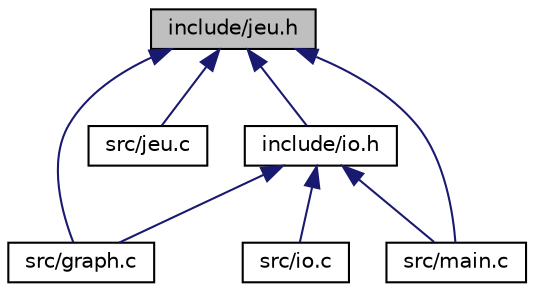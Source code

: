 digraph "include/jeu.h"
{
  edge [fontname="Helvetica",fontsize="10",labelfontname="Helvetica",labelfontsize="10"];
  node [fontname="Helvetica",fontsize="10",shape=record];
  Node5 [label="include/jeu.h",height=0.2,width=0.4,color="black", fillcolor="grey75", style="filled", fontcolor="black"];
  Node5 -> Node6 [dir="back",color="midnightblue",fontsize="10",style="solid"];
  Node6 [label="src/graph.c",height=0.2,width=0.4,color="black", fillcolor="white", style="filled",URL="$graph_8c.html"];
  Node5 -> Node7 [dir="back",color="midnightblue",fontsize="10",style="solid"];
  Node7 [label="src/jeu.c",height=0.2,width=0.4,color="black", fillcolor="white", style="filled",URL="$jeu_8c.html"];
  Node5 -> Node8 [dir="back",color="midnightblue",fontsize="10",style="solid"];
  Node8 [label="src/main.c",height=0.2,width=0.4,color="black", fillcolor="white", style="filled",URL="$main_8c.html"];
  Node5 -> Node9 [dir="back",color="midnightblue",fontsize="10",style="solid"];
  Node9 [label="include/io.h",height=0.2,width=0.4,color="black", fillcolor="white", style="filled",URL="$io_8h.html"];
  Node9 -> Node6 [dir="back",color="midnightblue",fontsize="10",style="solid"];
  Node9 -> Node10 [dir="back",color="midnightblue",fontsize="10",style="solid"];
  Node10 [label="src/io.c",height=0.2,width=0.4,color="black", fillcolor="white", style="filled",URL="$io_8c.html"];
  Node9 -> Node8 [dir="back",color="midnightblue",fontsize="10",style="solid"];
}
